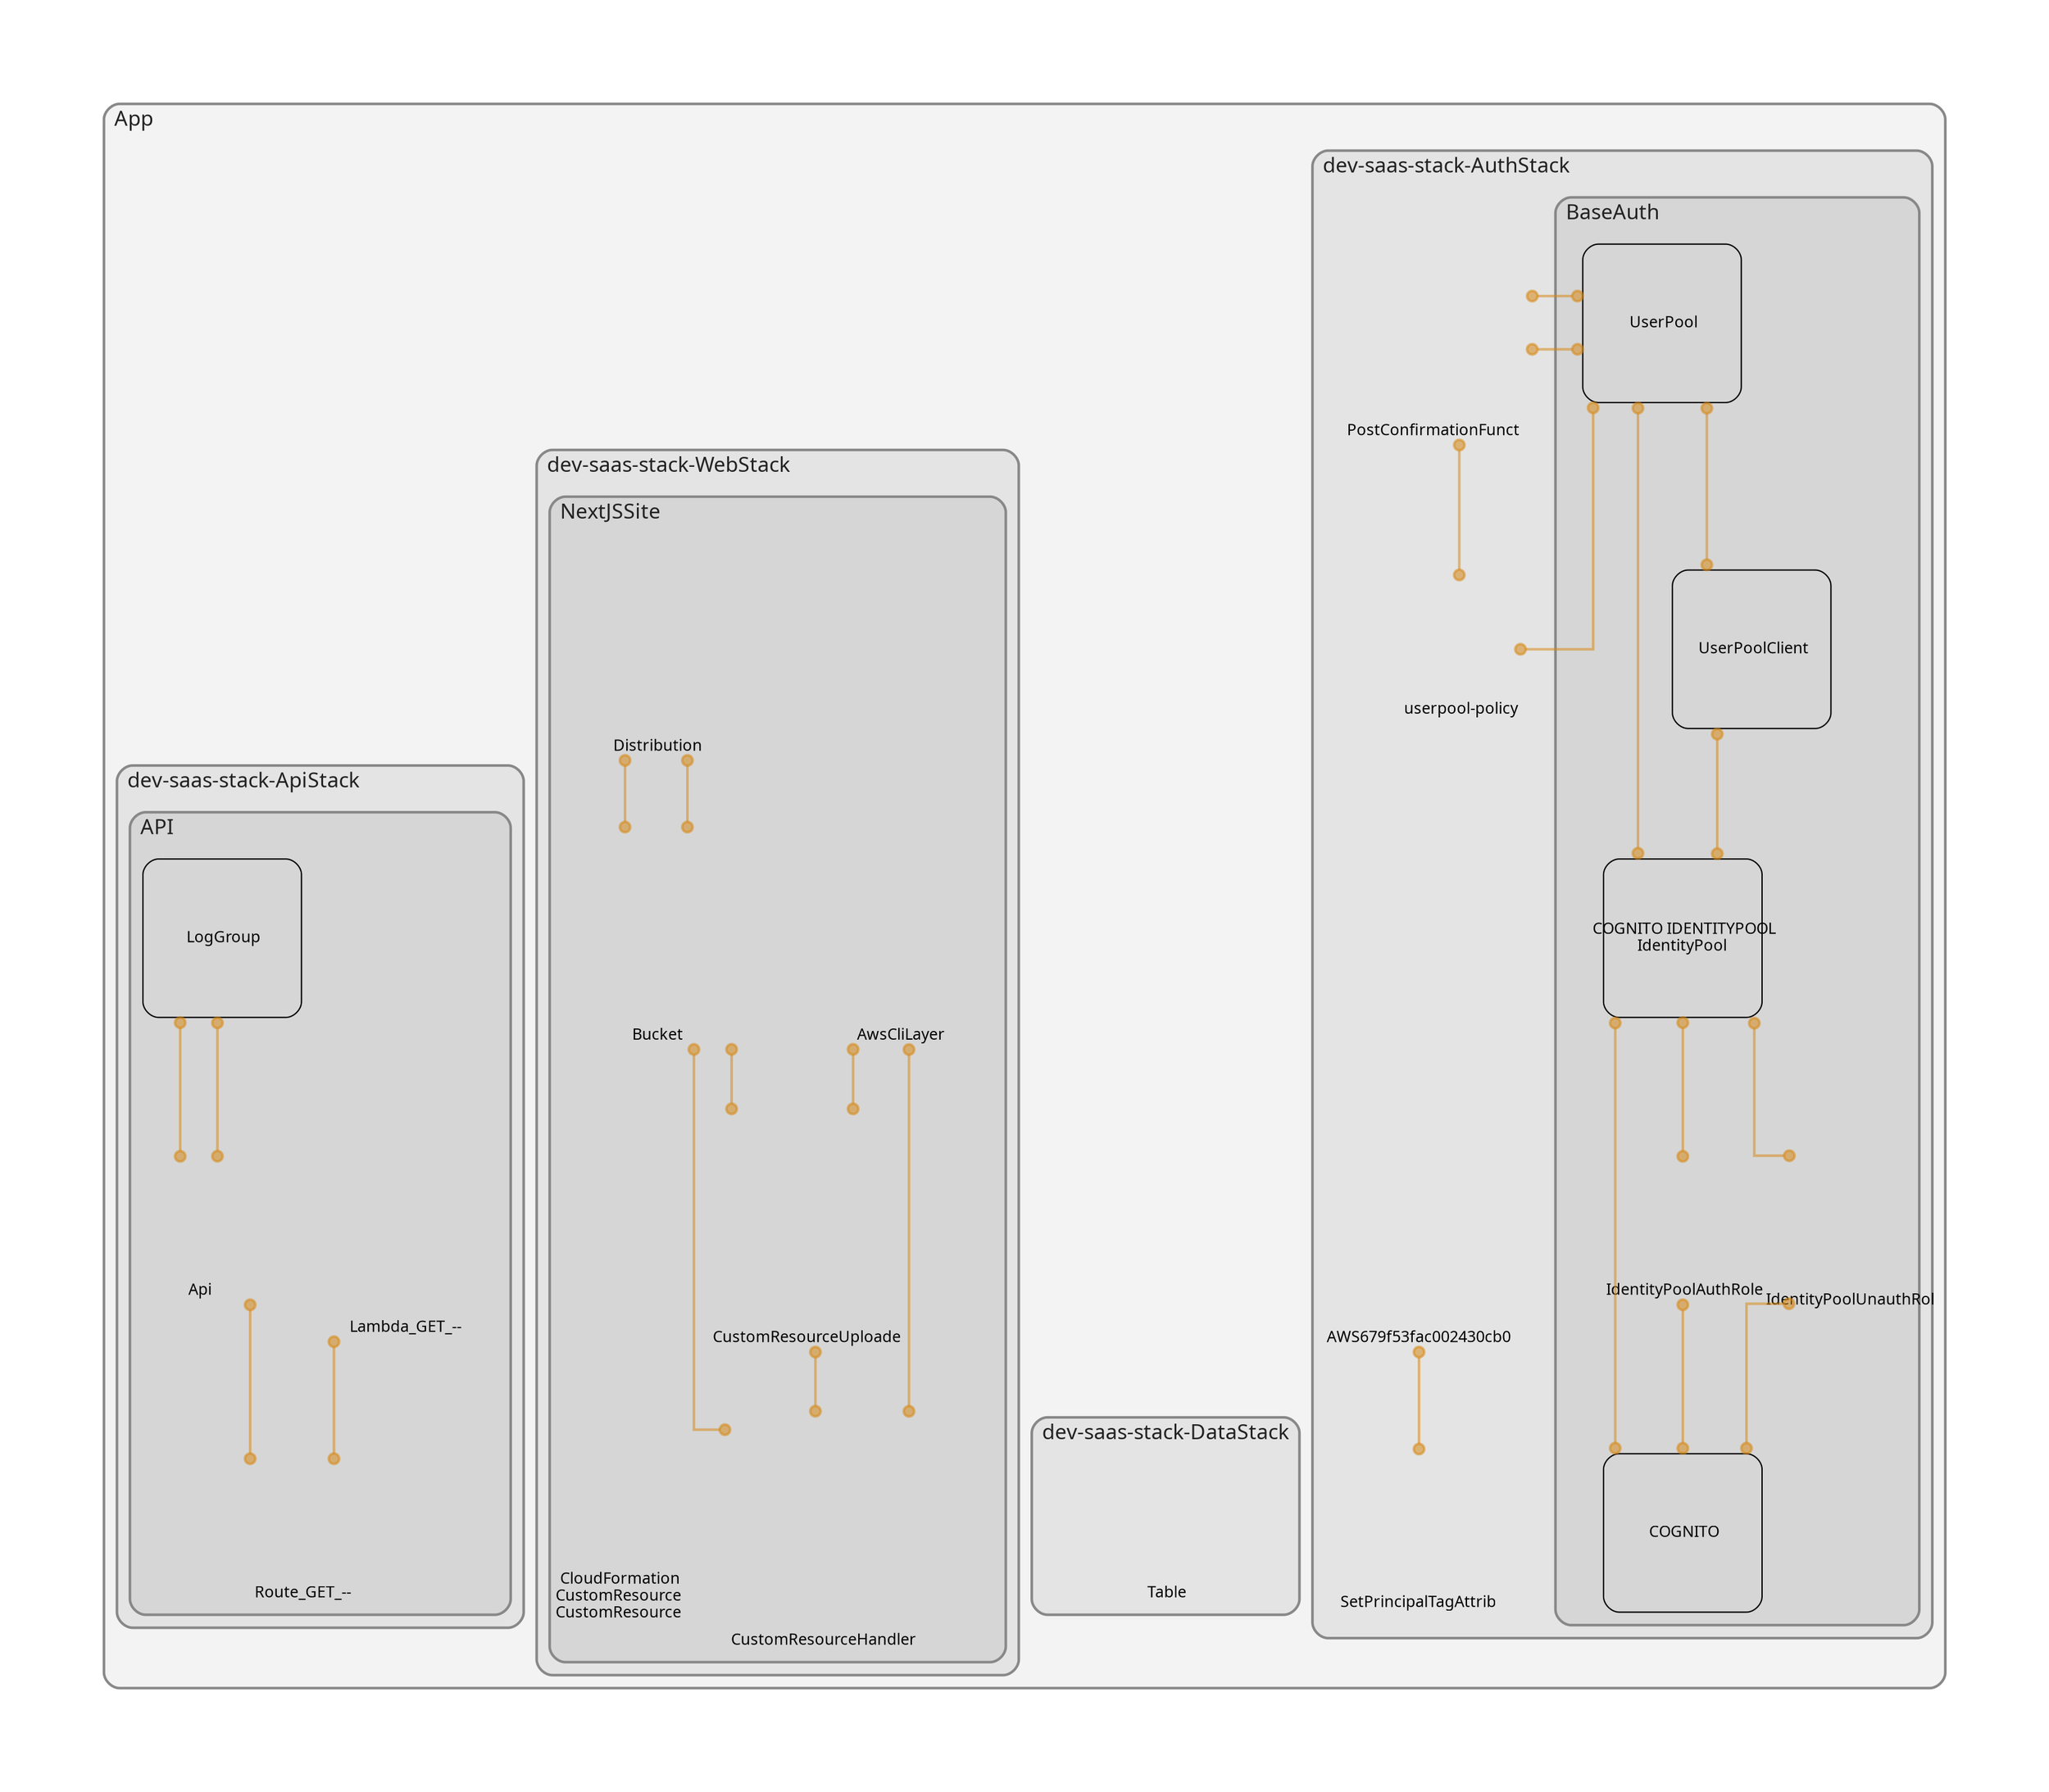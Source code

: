 digraph "Diagram" {
  splines = "ortho";
  pad = "1.0";
  nodesep = "0.60";
  ranksep = "0.75";
  fontname = "Sans-Serif";
  fontsize = "15";
  dpi = "200";
  rankdir = "BT";
  compound = "true";
  fontcolor = "#222222";
  edge [
    color = "#D5871488",
    penwidth = 2,
    arrowhead = "dot",
    arrowtail = "dot",
  ];
  node [
    shape = "box",
    style = "rounded",
    fixedsize = true,
    width = 1.7,
    height = 1.7,
    labelloc = "c",
    imagescale = true,
    fontname = "Sans-Serif",
    fontsize = 8,
    margin = 8,
  ];
  subgraph "App" {
    subgraph "cluster-SubGraph.App" {
      graph [
        label = "App",
        labelloc = "b",
        labeljust = "l",
        margin = "10",
        fontsize = "16",
        penwidth = "2",
        pencolor = "#888888",
        style = "filled,rounded",
        fillcolor = "#f3f3f3",
      ];
      subgraph "cluster-SubGraph.dev-saas-stack-AuthStack" {
        graph [
          label = "dev-saas-stack-AuthStack",
          labelloc = "b",
          labeljust = "l",
          margin = "10",
          fontsize = "16",
          penwidth = "2",
          pencolor = "#888888",
          style = "filled,rounded",
          fillcolor = "#e4e4e4",
        ];
        "dev-saas-stack-AuthStack/PostConfirmationFunction" [
          label = "\nPostConfirmationFunct",
          fontsize = 12,
          image = "/home/simon/code/stacks/saas-stack/node_modules/cdk-dia/icons/aws/Service/Arch_Compute/64/Arch_AWS-Lambda_64@5x.png",
          imagescale = "true",
          imagepos = "tc",
          penwidth = "0",
          shape = "node",
          fixedsize = "true",
          labelloc = "b",
          width = 2,
          height = 2.4819999999999998,
        ];
        "dev-saas-stack-AuthStack/userpool-policy" [
          label = " userpool-policy",
          fontsize = 12,
          image = "/home/simon/code/stacks/saas-stack/node_modules/cdk-dia/icons/aws/Service/Arch_Security-Identity-Compliance/64/Arch_AWS-Identity-and-Access-Management_64@5x.png",
          imagescale = "true",
          imagepos = "tc",
          penwidth = "0",
          shape = "node",
          fixedsize = "true",
          labelloc = "b",
          width = 1.2,
          height = 1.466,
        ];
        "dev-saas-stack-AuthStack/AWS679f53fac002430cb0da5b7982bd2287" [
          label = "\nAWS679f53fac002430cb0",
          fontsize = 12,
          image = "/home/simon/code/stacks/saas-stack/node_modules/cdk-dia/icons/aws/Service/Arch_Compute/64/Arch_AWS-Lambda_64@5x.png",
          imagescale = "true",
          imagepos = "tc",
          penwidth = "0",
          shape = "node",
          fixedsize = "true",
          labelloc = "b",
          width = 2,
          height = 2.4819999999999998,
        ];
        "dev-saas-stack-AuthStack/MultiTenancyCognitoConfig/SetPrincipalTagAttributeMapCognito" [
          label = "\nSetPrincipalTagAttrib",
          fontsize = 12,
          image = "/home/simon/code/stacks/saas-stack/node_modules/cdk-dia/icons/aws/Service/Arch_Management-Governance/64/Arch_AWS-CloudFormation_64@5x.png",
          imagescale = "true",
          imagepos = "tc",
          penwidth = "0",
          shape = "node",
          fixedsize = "true",
          labelloc = "b",
          width = 1.2,
          height = 1.682,
        ];
        subgraph "cluster-SubGraph.BaseAuth" {
          graph [
            label = "BaseAuth",
            labelloc = "b",
            labeljust = "l",
            margin = "10",
            fontsize = "16",
            penwidth = "2",
            pencolor = "#888888",
            style = "filled,rounded",
            fillcolor = "#d6d6d6",
          ];
          "dev-saas-stack-AuthStack/BaseAuth/UserPool" [
            label = " UserPool",
            fontsize = 12,
          ];
          "dev-saas-stack-AuthStack/BaseAuth/UserPoolClient" [
            label = " UserPoolClient",
            fontsize = 12,
          ];
          "dev-saas-stack-AuthStack/BaseAuth/IdentityPool" [
            label = " COGNITO IDENTITYPOOL\nIdentityPool",
            fontsize = 12,
          ];
          "dev-saas-stack-AuthStack/BaseAuth/IdentityPoolAuthRole" [
            label = " IdentityPoolAuthRole",
            fontsize = 12,
            image = "/home/simon/code/stacks/saas-stack/node_modules/cdk-dia/icons/aws/Service/Arch_Security-Identity-Compliance/64/Arch_AWS-Identity-and-Access-Management_64@5x.png",
            imagescale = "true",
            imagepos = "tc",
            penwidth = "0",
            shape = "node",
            fixedsize = "true",
            labelloc = "b",
            width = 1.2,
            height = 1.466,
          ];
          "dev-saas-stack-AuthStack/BaseAuth/IdentityPoolUnauthRole" [
            label = "\nIdentityPoolUnauthRol",
            fontsize = 12,
            image = "/home/simon/code/stacks/saas-stack/node_modules/cdk-dia/icons/aws/Service/Arch_Security-Identity-Compliance/64/Arch_AWS-Identity-and-Access-Management_64@5x.png",
            imagescale = "true",
            imagepos = "tc",
            penwidth = "0",
            shape = "node",
            fixedsize = "true",
            labelloc = "b",
            width = 1.2,
            height = 1.682,
          ];
          "dev-saas-stack-AuthStack/BaseAuth/IdentityPoolRoleAttachment" [
            label = " COGNITO",
            fontsize = 12,
          ];
        }
      }
      subgraph "cluster-SubGraph.dev-saas-stack-DataStack" {
        graph [
          label = "dev-saas-stack-DataStack",
          labelloc = "b",
          labeljust = "l",
          margin = "10",
          fontsize = "16",
          penwidth = "2",
          pencolor = "#888888",
          style = "filled,rounded",
          fillcolor = "#e4e4e4",
        ];
        "dev-saas-stack-DataStack/DynamoDBTableResource/Table" [
          label = " Table",
          fontsize = 12,
          image = "/home/simon/code/stacks/saas-stack/node_modules/cdk-dia/icons/aws/Service/Arch_Database/64/Arch_Amazon-DynamoDB_64@5x.png",
          imagescale = "true",
          imagepos = "tc",
          penwidth = "0",
          shape = "node",
          fixedsize = "true",
          labelloc = "b",
          width = 1.2,
          height = 1.466,
        ];
      }
      subgraph "cluster-SubGraph.dev-saas-stack-WebStack" {
        graph [
          label = "dev-saas-stack-WebStack",
          labelloc = "b",
          labeljust = "l",
          margin = "10",
          fontsize = "16",
          penwidth = "2",
          pencolor = "#888888",
          style = "filled,rounded",
          fillcolor = "#e4e4e4",
        ];
        subgraph "cluster-SubGraph.NextJSSite" {
          graph [
            label = "NextJSSite",
            labelloc = "b",
            labeljust = "l",
            margin = "10",
            fontsize = "16",
            penwidth = "2",
            pencolor = "#888888",
            style = "filled,rounded",
            fillcolor = "#d6d6d6",
          ];
          "dev-saas-stack-WebStack/NextJSSite/Bucket" [
            label = " Bucket",
            fontsize = 12,
            image = "/home/simon/code/stacks/saas-stack/node_modules/cdk-dia/icons/aws/Service/Arch_Storage/64/Arch_Amazon-S3-Standard_64@5x.png",
            imagescale = "true",
            imagepos = "tc",
            penwidth = "0",
            shape = "node",
            fixedsize = "true",
            labelloc = "b",
            width = 2,
            height = 2.266,
          ];
          "dev-saas-stack-WebStack/NextJSSite/AwsCliLayer" [
            label = " AwsCliLayer",
            fontsize = 12,
            image = "/home/simon/code/stacks/saas-stack/node_modules/cdk-dia/icons/aws/Service/Arch_Compute/64/Arch_AWS-Lambda_64@5x.png",
            imagescale = "true",
            imagepos = "tc",
            penwidth = "0",
            shape = "node",
            fixedsize = "true",
            labelloc = "b",
            width = 2,
            height = 2.266,
          ];
          "dev-saas-stack-WebStack/NextJSSite/CustomResourceUploader" [
            label = "\nCustomResourceUploade",
            fontsize = 12,
            image = "/home/simon/code/stacks/saas-stack/node_modules/cdk-dia/icons/aws/Service/Arch_Compute/64/Arch_AWS-Lambda_64@5x.png",
            imagescale = "true",
            imagepos = "tc",
            penwidth = "0",
            shape = "node",
            fixedsize = "true",
            labelloc = "b",
            width = 2,
            height = 2.4819999999999998,
          ];
          "dev-saas-stack-WebStack/NextJSSite/CustomResourceHandler" [
            label = "\nCustomResourceHandler",
            fontsize = 12,
            image = "/home/simon/code/stacks/saas-stack/node_modules/cdk-dia/icons/aws/Service/Arch_Compute/64/Arch_AWS-Lambda_64@5x.png",
            imagescale = "true",
            imagepos = "tc",
            penwidth = "0",
            shape = "node",
            fixedsize = "true",
            labelloc = "b",
            width = 2,
            height = 2.4819999999999998,
          ];
          "dev-saas-stack-WebStack/NextJSSite/Distribution" [
            label = " Distribution",
            fontsize = 12,
            image = "/home/simon/code/stacks/saas-stack/node_modules/cdk-dia/icons/aws/Service/Arch_Networking-Content/64/Arch_Amazon-CloudFront_64@5x.png",
            imagescale = "true",
            imagepos = "tc",
            penwidth = "0",
            shape = "node",
            fixedsize = "true",
            labelloc = "b",
            width = 2,
            height = 2.266,
          ];
          "dev-saas-stack-WebStack/NextJSSite/CustomResource" [
            label = " CloudFormation\nCustomResource\nCustomResource",
            fontsize = 12,
            image = "/home/simon/code/stacks/saas-stack/node_modules/cdk-dia/icons/aws/Service/Arch_Management-Governance/64/Arch_AWS-CloudFormation_64@5x.png",
            imagescale = "true",
            imagepos = "tc",
            penwidth = "0",
            shape = "node",
            fixedsize = "true",
            labelloc = "b",
            width = 1.2,
            height = 1.898,
          ];
        }
      }
      subgraph "cluster-SubGraph.dev-saas-stack-ApiStack" {
        graph [
          label = "dev-saas-stack-ApiStack",
          labelloc = "b",
          labeljust = "l",
          margin = "10",
          fontsize = "16",
          penwidth = "2",
          pencolor = "#888888",
          style = "filled,rounded",
          fillcolor = "#e4e4e4",
        ];
        subgraph "cluster-SubGraph.API" {
          graph [
            label = "API",
            labelloc = "b",
            labeljust = "l",
            margin = "10",
            fontsize = "16",
            penwidth = "2",
            pencolor = "#888888",
            style = "filled,rounded",
            fillcolor = "#d6d6d6",
          ];
          "dev-saas-stack-ApiStack/API/Api" [
            label = " Api",
            fontsize = 12,
            image = "/home/simon/code/stacks/saas-stack/node_modules/cdk-dia/icons/aws/Service/Arch_Networking-Content/64/Arch_Amazon-API-Gateway_64@5x.png",
            imagescale = "true",
            imagepos = "tc",
            penwidth = "0",
            shape = "node",
            fixedsize = "true",
            labelloc = "b",
            width = 1.2,
            height = 1.466,
          ];
          "dev-saas-stack-ApiStack/API/LogGroup" [
            label = " LogGroup",
            fontsize = 12,
          ];
          "dev-saas-stack-ApiStack/API/Lambda_GET_--" [
            label = " Lambda_GET_--",
            fontsize = 12,
            image = "/home/simon/code/stacks/saas-stack/node_modules/cdk-dia/icons/aws/Service/Arch_Compute/64/Arch_AWS-Lambda_64@5x.png",
            imagescale = "true",
            imagepos = "tc",
            penwidth = "0",
            shape = "node",
            fixedsize = "true",
            labelloc = "b",
            width = 2,
            height = 2.266,
          ];
          "dev-saas-stack-ApiStack/API/Route_GET_--" [
            label = " Route_GET_--",
            fontsize = 12,
            image = "/home/simon/code/stacks/saas-stack/node_modules/cdk-dia/icons/aws/Service/Arch_Networking-Content/64/Arch_Amazon-API-Gateway_64@5x.png",
            imagescale = "true",
            imagepos = "tc",
            penwidth = "0",
            shape = "node",
            fixedsize = "true",
            labelloc = "b",
            width = 1.2,
            height = 1.466,
          ];
        }
      }
    }
  }
  "dev-saas-stack-AuthStack/BaseAuth/UserPool" -> "dev-saas-stack-AuthStack/PostConfirmationFunction" [
    dir = "both",
  ];
  "dev-saas-stack-AuthStack/BaseAuth/UserPoolClient" -> "dev-saas-stack-AuthStack/BaseAuth/UserPool" [
    dir = "both",
  ];
  "dev-saas-stack-AuthStack/BaseAuth/IdentityPool" -> "dev-saas-stack-AuthStack/BaseAuth/UserPool" [
    dir = "both",
  ];
  "dev-saas-stack-AuthStack/BaseAuth/IdentityPool" -> "dev-saas-stack-AuthStack/BaseAuth/UserPoolClient" [
    dir = "both",
  ];
  "dev-saas-stack-AuthStack/BaseAuth/IdentityPoolAuthRole" -> "dev-saas-stack-AuthStack/BaseAuth/IdentityPool" [
    dir = "both",
  ];
  "dev-saas-stack-AuthStack/BaseAuth/IdentityPoolUnauthRole" -> "dev-saas-stack-AuthStack/BaseAuth/IdentityPool" [
    dir = "both",
  ];
  "dev-saas-stack-AuthStack/BaseAuth/IdentityPoolRoleAttachment" -> "dev-saas-stack-AuthStack/BaseAuth/IdentityPool" [
    dir = "both",
  ];
  "dev-saas-stack-AuthStack/BaseAuth/IdentityPoolRoleAttachment" -> "dev-saas-stack-AuthStack/BaseAuth/IdentityPoolAuthRole" [
    dir = "both",
  ];
  "dev-saas-stack-AuthStack/BaseAuth/IdentityPoolRoleAttachment" -> "dev-saas-stack-AuthStack/BaseAuth/IdentityPoolUnauthRole" [
    dir = "both",
  ];
  "dev-saas-stack-AuthStack/PostConfirmationFunction" -> "dev-saas-stack-AuthStack/BaseAuth/UserPool" [
    dir = "both",
  ];
  "dev-saas-stack-AuthStack/userpool-policy" -> "dev-saas-stack-AuthStack/BaseAuth/UserPool" [
    dir = "both",
  ];
  "dev-saas-stack-AuthStack/userpool-policy" -> "dev-saas-stack-AuthStack/PostConfirmationFunction" [
    dir = "both",
  ];
  "dev-saas-stack-AuthStack/MultiTenancyCognitoConfig/SetPrincipalTagAttributeMapCognito" -> "dev-saas-stack-AuthStack/AWS679f53fac002430cb0da5b7982bd2287" [
    dir = "both",
  ];
  "dev-saas-stack-WebStack/NextJSSite/Bucket" -> "dev-saas-stack-WebStack/NextJSSite/Distribution" [
    dir = "both",
  ];
  "dev-saas-stack-WebStack/NextJSSite/CustomResourceUploader" -> "dev-saas-stack-WebStack/NextJSSite/Bucket" [
    dir = "both",
  ];
  "dev-saas-stack-WebStack/NextJSSite/CustomResourceUploader" -> "dev-saas-stack-WebStack/NextJSSite/AwsCliLayer" [
    dir = "both",
  ];
  "dev-saas-stack-WebStack/NextJSSite/CustomResourceHandler" -> "dev-saas-stack-WebStack/NextJSSite/Bucket" [
    dir = "both",
  ];
  "dev-saas-stack-WebStack/NextJSSite/CustomResourceHandler" -> "dev-saas-stack-WebStack/NextJSSite/CustomResourceUploader" [
    dir = "both",
  ];
  "dev-saas-stack-WebStack/NextJSSite/CustomResourceHandler" -> "dev-saas-stack-WebStack/NextJSSite/AwsCliLayer" [
    dir = "both",
  ];
  "dev-saas-stack-WebStack/NextJSSite/Distribution" -> "dev-saas-stack-WebStack/NextJSSite/Bucket" [
    dir = "both",
  ];
  "dev-saas-stack-ApiStack/API/Api" -> "dev-saas-stack-ApiStack/API/LogGroup" [
    dir = "both",
  ];
  "dev-saas-stack-ApiStack/API/LogGroup" -> "dev-saas-stack-ApiStack/API/Api" [
    dir = "both",
  ];
  "dev-saas-stack-ApiStack/API/Route_GET_--" -> "dev-saas-stack-ApiStack/API/Api" [
    dir = "both",
  ];
  "dev-saas-stack-ApiStack/API/Route_GET_--" -> "dev-saas-stack-ApiStack/API/Lambda_GET_--" [
    dir = "both",
  ];
}